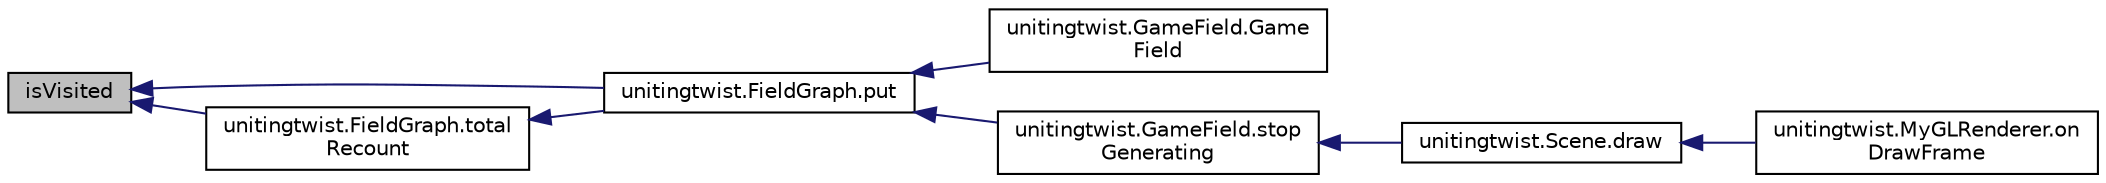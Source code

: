 digraph "isVisited"
{
  edge [fontname="Helvetica",fontsize="10",labelfontname="Helvetica",labelfontsize="10"];
  node [fontname="Helvetica",fontsize="10",shape=record];
  rankdir="LR";
  Node52 [label="isVisited",height=0.2,width=0.4,color="black", fillcolor="grey75", style="filled", fontcolor="black"];
  Node52 -> Node53 [dir="back",color="midnightblue",fontsize="10",style="solid",fontname="Helvetica"];
  Node53 [label="unitingtwist.FieldGraph.put",height=0.2,width=0.4,color="black", fillcolor="white", style="filled",URL="$classunitingtwist_1_1_field_graph.html#ad00bb318775c75318a78b012a28a3cc8",tooltip="Put a new hexagon into the field graph. "];
  Node53 -> Node54 [dir="back",color="midnightblue",fontsize="10",style="solid",fontname="Helvetica"];
  Node54 [label="unitingtwist.GameField.Game\lField",height=0.2,width=0.4,color="black", fillcolor="white", style="filled",URL="$classunitingtwist_1_1_game_field.html#a60249e68db18dd0bc0bd4f2f29281531"];
  Node53 -> Node55 [dir="back",color="midnightblue",fontsize="10",style="solid",fontname="Helvetica"];
  Node55 [label="unitingtwist.GameField.stop\lGenerating",height=0.2,width=0.4,color="black", fillcolor="white", style="filled",URL="$classunitingtwist_1_1_game_field.html#a28a9f1f8fa9987e78b712b22aa8792a3"];
  Node55 -> Node56 [dir="back",color="midnightblue",fontsize="10",style="solid",fontname="Helvetica"];
  Node56 [label="unitingtwist.Scene.draw",height=0.2,width=0.4,color="black", fillcolor="white", style="filled",URL="$classunitingtwist_1_1_scene.html#ace8a0d2a4e41b6d83897d48fd91a7ab3"];
  Node56 -> Node57 [dir="back",color="midnightblue",fontsize="10",style="solid",fontname="Helvetica"];
  Node57 [label="unitingtwist.MyGLRenderer.on\lDrawFrame",height=0.2,width=0.4,color="black", fillcolor="white", style="filled",URL="$classunitingtwist_1_1_my_g_l_renderer.html#aba4bf3428902adb204d17703e7afcbc9"];
  Node52 -> Node58 [dir="back",color="midnightblue",fontsize="10",style="solid",fontname="Helvetica"];
  Node58 [label="unitingtwist.FieldGraph.total\lRecount",height=0.2,width=0.4,color="black", fillcolor="white", style="filled",URL="$classunitingtwist_1_1_field_graph.html#a4e527a0a39cf1b2888ceaa013cc7e2c1",tooltip="Recalculate the list of endpoints and opened points in the graph. "];
  Node58 -> Node53 [dir="back",color="midnightblue",fontsize="10",style="solid",fontname="Helvetica"];
}
